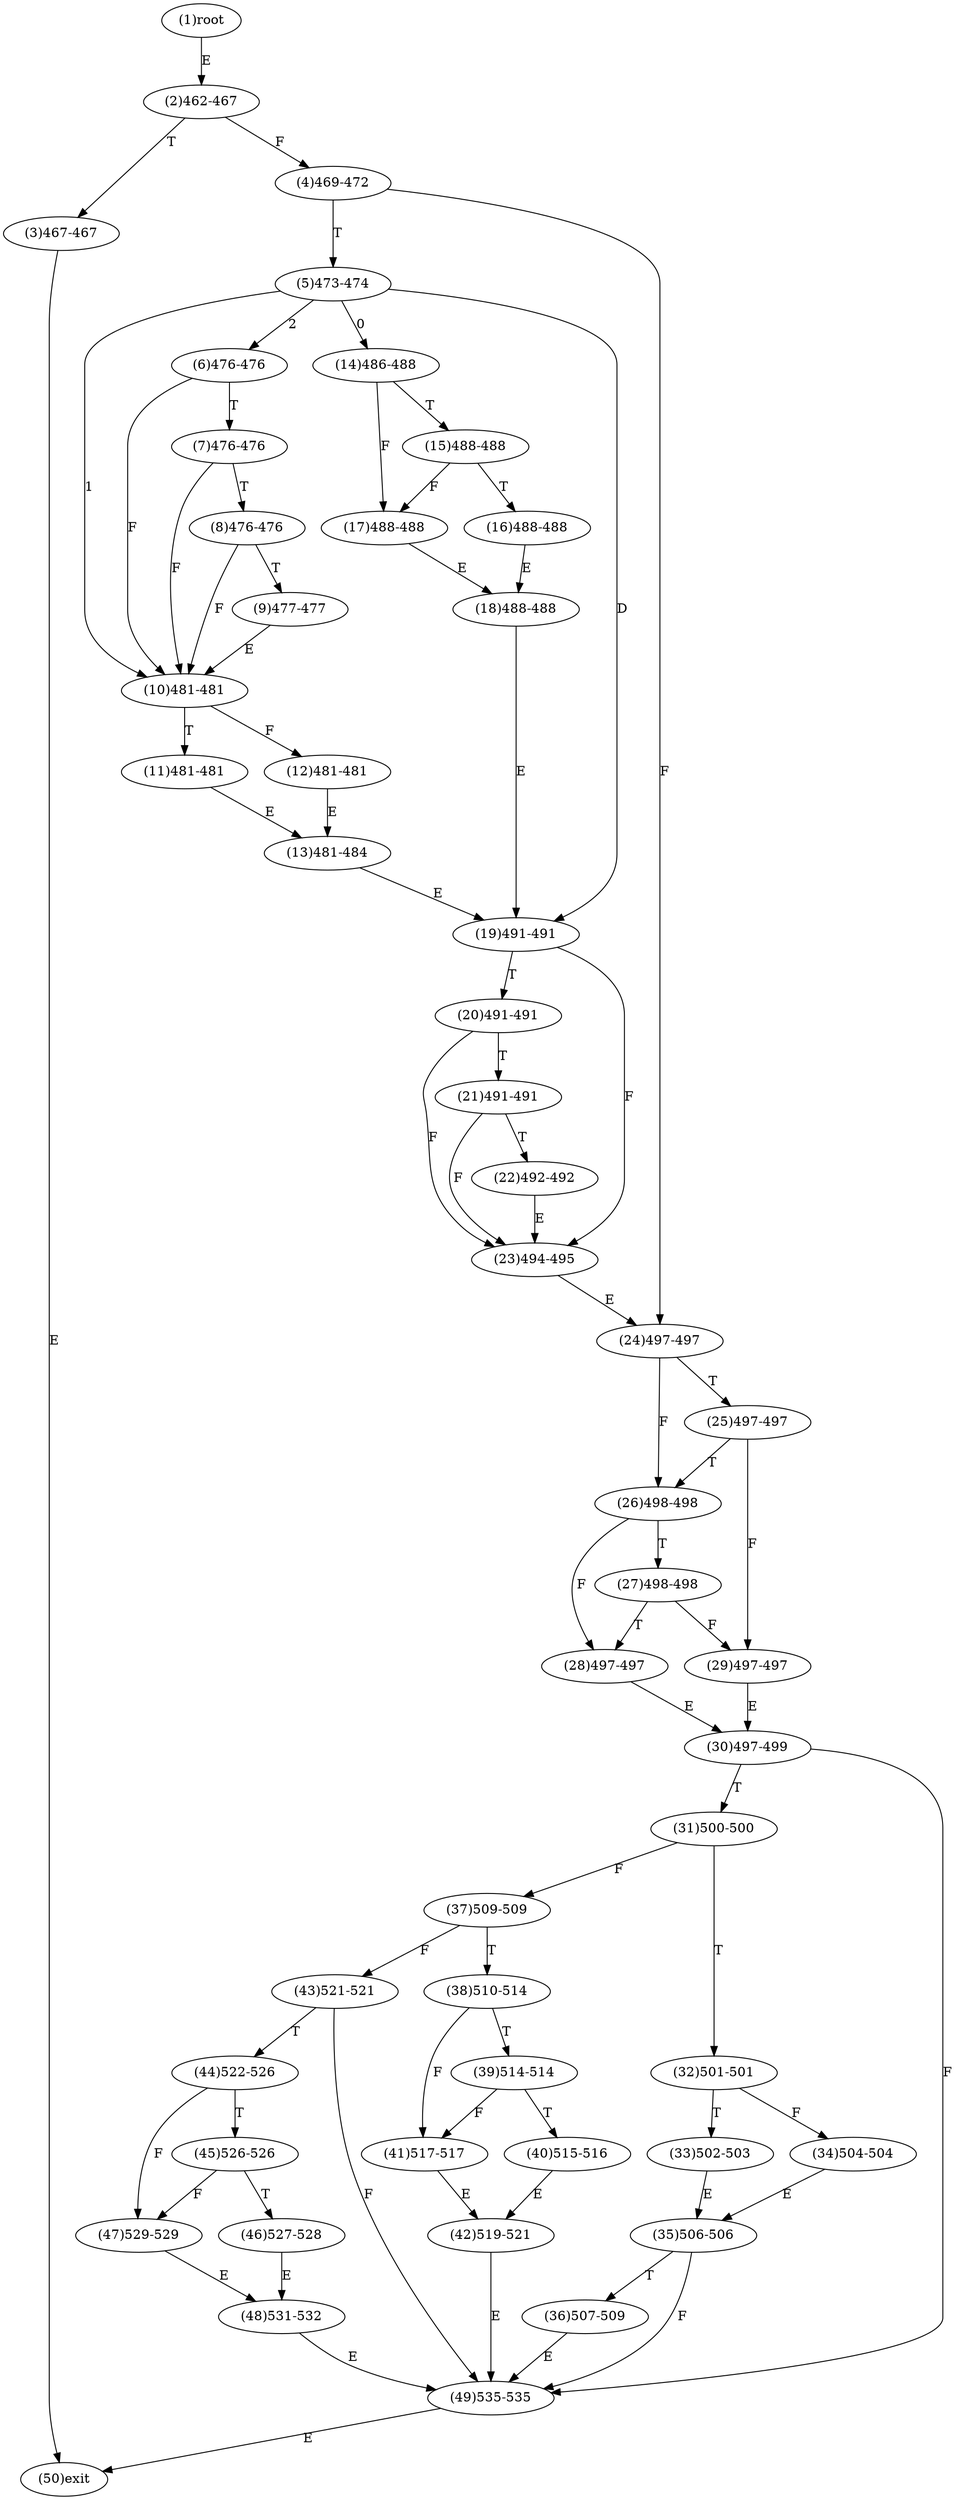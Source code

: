 digraph "" { 
1[ label="(1)root"];
2[ label="(2)462-467"];
3[ label="(3)467-467"];
4[ label="(4)469-472"];
5[ label="(5)473-474"];
6[ label="(6)476-476"];
7[ label="(7)476-476"];
8[ label="(8)476-476"];
9[ label="(9)477-477"];
10[ label="(10)481-481"];
11[ label="(11)481-481"];
12[ label="(12)481-481"];
13[ label="(13)481-484"];
14[ label="(14)486-488"];
15[ label="(15)488-488"];
17[ label="(17)488-488"];
16[ label="(16)488-488"];
19[ label="(19)491-491"];
18[ label="(18)488-488"];
21[ label="(21)491-491"];
20[ label="(20)491-491"];
23[ label="(23)494-495"];
22[ label="(22)492-492"];
25[ label="(25)497-497"];
24[ label="(24)497-497"];
27[ label="(27)498-498"];
26[ label="(26)498-498"];
29[ label="(29)497-497"];
28[ label="(28)497-497"];
31[ label="(31)500-500"];
30[ label="(30)497-499"];
34[ label="(34)504-504"];
35[ label="(35)506-506"];
32[ label="(32)501-501"];
33[ label="(33)502-503"];
38[ label="(38)510-514"];
39[ label="(39)514-514"];
36[ label="(36)507-509"];
37[ label="(37)509-509"];
42[ label="(42)519-521"];
43[ label="(43)521-521"];
40[ label="(40)515-516"];
41[ label="(41)517-517"];
46[ label="(46)527-528"];
47[ label="(47)529-529"];
44[ label="(44)522-526"];
45[ label="(45)526-526"];
50[ label="(50)exit"];
49[ label="(49)535-535"];
48[ label="(48)531-532"];
1->2[ label="E"];
2->4[ label="F"];
2->3[ label="T"];
3->50[ label="E"];
4->24[ label="F"];
4->5[ label="T"];
5->14[ label="0"];
5->10[ label="1"];
5->6[ label="2"];
5->19[ label="D"];
6->10[ label="F"];
6->7[ label="T"];
7->10[ label="F"];
7->8[ label="T"];
8->10[ label="F"];
8->9[ label="T"];
9->10[ label="E"];
10->12[ label="F"];
10->11[ label="T"];
11->13[ label="E"];
12->13[ label="E"];
13->19[ label="E"];
14->17[ label="F"];
14->15[ label="T"];
15->17[ label="F"];
15->16[ label="T"];
16->18[ label="E"];
17->18[ label="E"];
18->19[ label="E"];
19->23[ label="F"];
19->20[ label="T"];
20->23[ label="F"];
20->21[ label="T"];
21->23[ label="F"];
21->22[ label="T"];
22->23[ label="E"];
23->24[ label="E"];
24->26[ label="F"];
24->25[ label="T"];
25->29[ label="F"];
25->26[ label="T"];
26->28[ label="F"];
26->27[ label="T"];
27->29[ label="F"];
27->28[ label="T"];
28->30[ label="E"];
29->30[ label="E"];
30->49[ label="F"];
30->31[ label="T"];
31->37[ label="F"];
31->32[ label="T"];
32->34[ label="F"];
32->33[ label="T"];
33->35[ label="E"];
34->35[ label="E"];
35->49[ label="F"];
35->36[ label="T"];
36->49[ label="E"];
37->43[ label="F"];
37->38[ label="T"];
38->41[ label="F"];
38->39[ label="T"];
39->41[ label="F"];
39->40[ label="T"];
40->42[ label="E"];
41->42[ label="E"];
42->49[ label="E"];
43->49[ label="F"];
43->44[ label="T"];
44->47[ label="F"];
44->45[ label="T"];
45->47[ label="F"];
45->46[ label="T"];
46->48[ label="E"];
47->48[ label="E"];
48->49[ label="E"];
49->50[ label="E"];
}